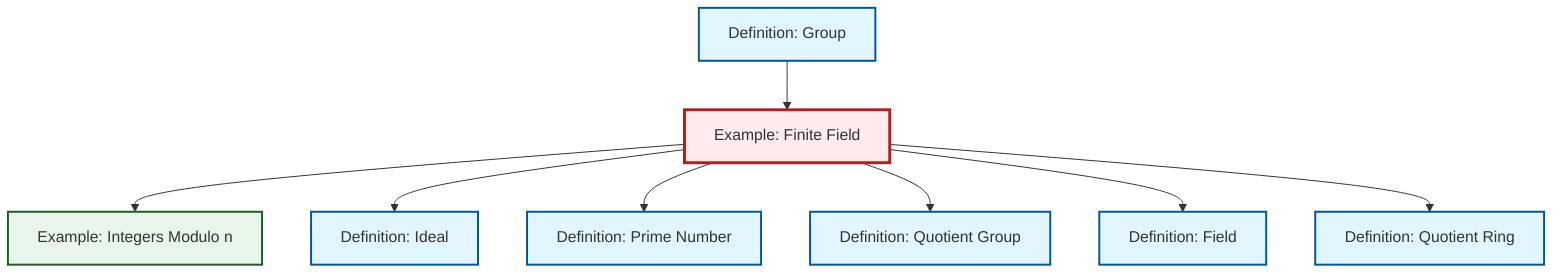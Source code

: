 graph TD
    classDef definition fill:#e1f5fe,stroke:#01579b,stroke-width:2px
    classDef theorem fill:#f3e5f5,stroke:#4a148c,stroke-width:2px
    classDef axiom fill:#fff3e0,stroke:#e65100,stroke-width:2px
    classDef example fill:#e8f5e9,stroke:#1b5e20,stroke-width:2px
    classDef current fill:#ffebee,stroke:#b71c1c,stroke-width:3px
    def-quotient-group["Definition: Quotient Group"]:::definition
    def-field["Definition: Field"]:::definition
    def-quotient-ring["Definition: Quotient Ring"]:::definition
    def-group["Definition: Group"]:::definition
    ex-quotient-integers-mod-n["Example: Integers Modulo n"]:::example
    ex-finite-field["Example: Finite Field"]:::example
    def-ideal["Definition: Ideal"]:::definition
    def-prime["Definition: Prime Number"]:::definition
    def-group --> ex-finite-field
    ex-finite-field --> ex-quotient-integers-mod-n
    ex-finite-field --> def-ideal
    ex-finite-field --> def-prime
    ex-finite-field --> def-quotient-group
    ex-finite-field --> def-field
    ex-finite-field --> def-quotient-ring
    class ex-finite-field current